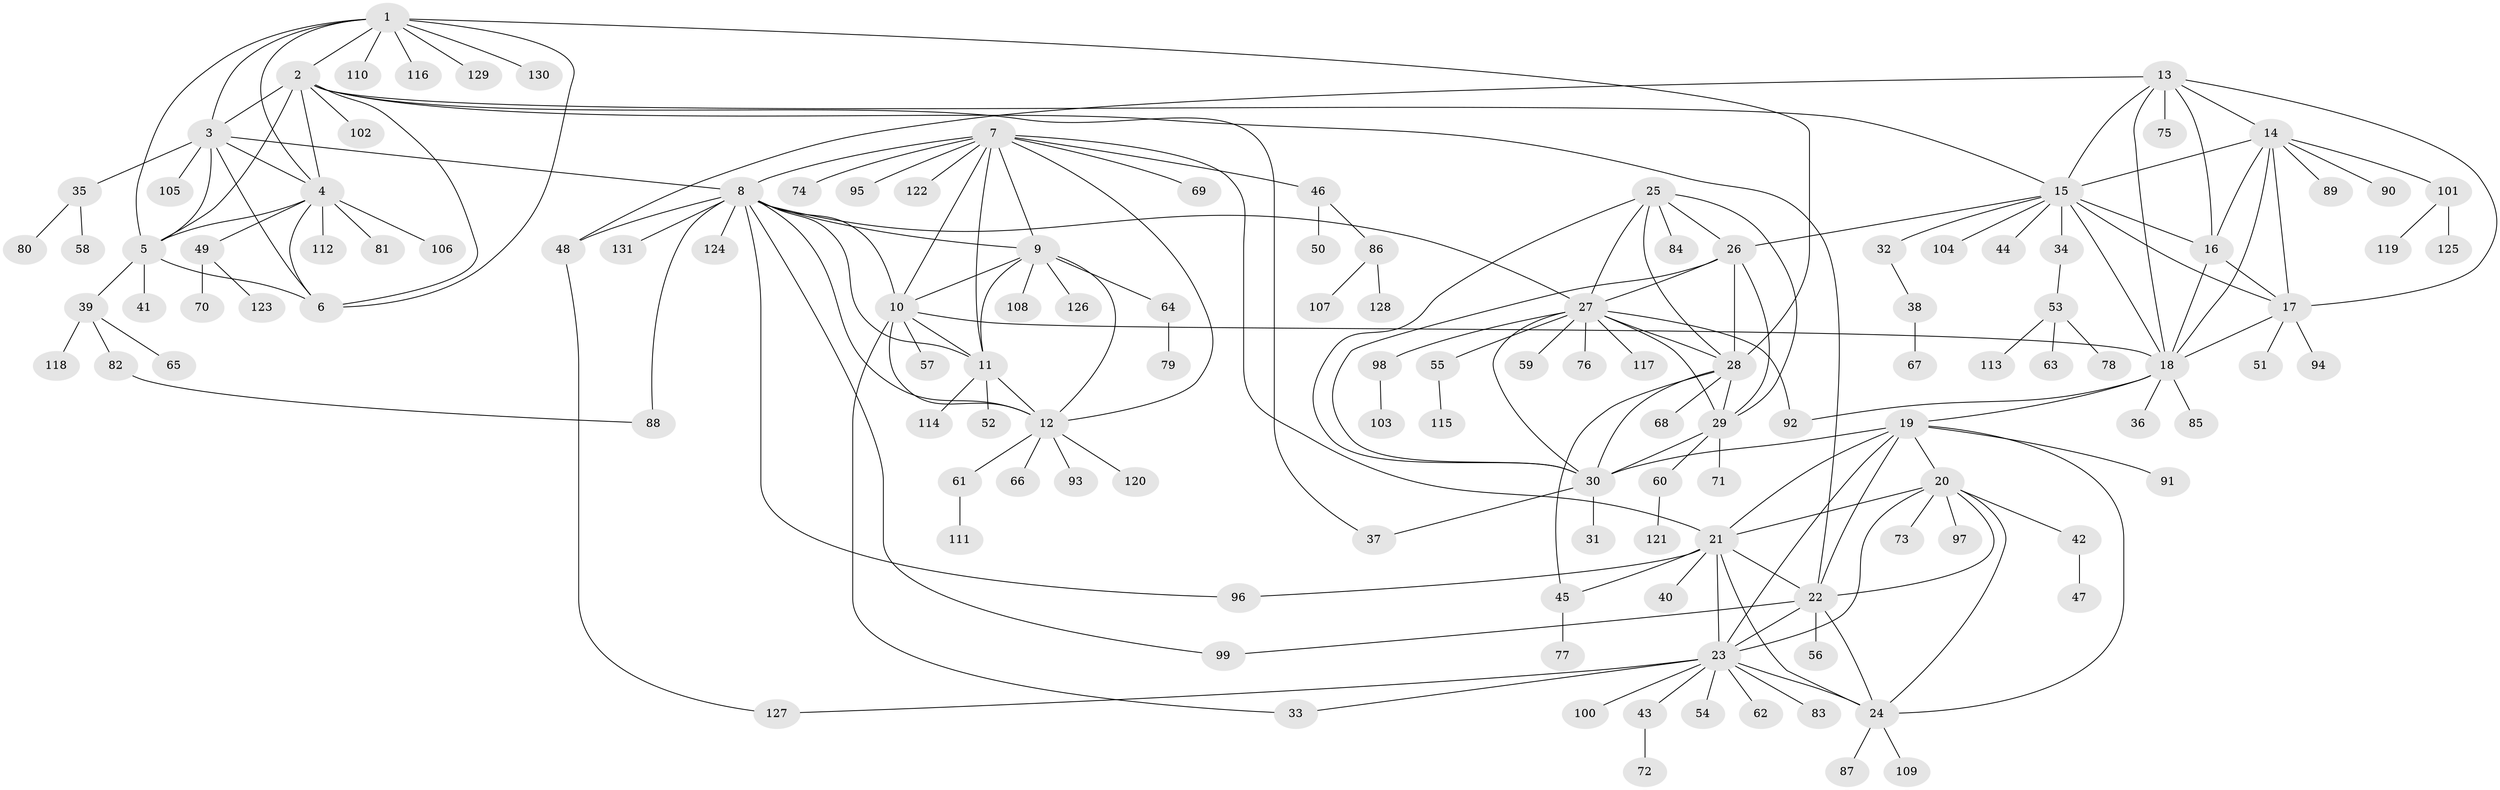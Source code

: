 // coarse degree distribution, {11: 0.02912621359223301, 9: 0.02912621359223301, 4: 0.038834951456310676, 10: 0.02912621359223301, 14: 0.009708737864077669, 8: 0.019417475728155338, 16: 0.009708737864077669, 7: 0.02912621359223301, 6: 0.038834951456310676, 5: 0.02912621359223301, 2: 0.11650485436893204, 1: 0.6213592233009708}
// Generated by graph-tools (version 1.1) at 2025/24/03/03/25 07:24:17]
// undirected, 131 vertices, 195 edges
graph export_dot {
graph [start="1"]
  node [color=gray90,style=filled];
  1;
  2;
  3;
  4;
  5;
  6;
  7;
  8;
  9;
  10;
  11;
  12;
  13;
  14;
  15;
  16;
  17;
  18;
  19;
  20;
  21;
  22;
  23;
  24;
  25;
  26;
  27;
  28;
  29;
  30;
  31;
  32;
  33;
  34;
  35;
  36;
  37;
  38;
  39;
  40;
  41;
  42;
  43;
  44;
  45;
  46;
  47;
  48;
  49;
  50;
  51;
  52;
  53;
  54;
  55;
  56;
  57;
  58;
  59;
  60;
  61;
  62;
  63;
  64;
  65;
  66;
  67;
  68;
  69;
  70;
  71;
  72;
  73;
  74;
  75;
  76;
  77;
  78;
  79;
  80;
  81;
  82;
  83;
  84;
  85;
  86;
  87;
  88;
  89;
  90;
  91;
  92;
  93;
  94;
  95;
  96;
  97;
  98;
  99;
  100;
  101;
  102;
  103;
  104;
  105;
  106;
  107;
  108;
  109;
  110;
  111;
  112;
  113;
  114;
  115;
  116;
  117;
  118;
  119;
  120;
  121;
  122;
  123;
  124;
  125;
  126;
  127;
  128;
  129;
  130;
  131;
  1 -- 2;
  1 -- 3;
  1 -- 4;
  1 -- 5;
  1 -- 6;
  1 -- 28;
  1 -- 110;
  1 -- 116;
  1 -- 129;
  1 -- 130;
  2 -- 3;
  2 -- 4;
  2 -- 5;
  2 -- 6;
  2 -- 15;
  2 -- 22;
  2 -- 37;
  2 -- 102;
  3 -- 4;
  3 -- 5;
  3 -- 6;
  3 -- 8;
  3 -- 35;
  3 -- 105;
  4 -- 5;
  4 -- 6;
  4 -- 49;
  4 -- 81;
  4 -- 106;
  4 -- 112;
  5 -- 6;
  5 -- 39;
  5 -- 41;
  7 -- 8;
  7 -- 9;
  7 -- 10;
  7 -- 11;
  7 -- 12;
  7 -- 21;
  7 -- 46;
  7 -- 69;
  7 -- 74;
  7 -- 95;
  7 -- 122;
  8 -- 9;
  8 -- 10;
  8 -- 11;
  8 -- 12;
  8 -- 27;
  8 -- 48;
  8 -- 88;
  8 -- 96;
  8 -- 99;
  8 -- 124;
  8 -- 131;
  9 -- 10;
  9 -- 11;
  9 -- 12;
  9 -- 64;
  9 -- 108;
  9 -- 126;
  10 -- 11;
  10 -- 12;
  10 -- 18;
  10 -- 33;
  10 -- 57;
  11 -- 12;
  11 -- 52;
  11 -- 114;
  12 -- 61;
  12 -- 66;
  12 -- 93;
  12 -- 120;
  13 -- 14;
  13 -- 15;
  13 -- 16;
  13 -- 17;
  13 -- 18;
  13 -- 48;
  13 -- 75;
  14 -- 15;
  14 -- 16;
  14 -- 17;
  14 -- 18;
  14 -- 89;
  14 -- 90;
  14 -- 101;
  15 -- 16;
  15 -- 17;
  15 -- 18;
  15 -- 26;
  15 -- 32;
  15 -- 34;
  15 -- 44;
  15 -- 104;
  16 -- 17;
  16 -- 18;
  17 -- 18;
  17 -- 51;
  17 -- 94;
  18 -- 19;
  18 -- 36;
  18 -- 85;
  18 -- 92;
  19 -- 20;
  19 -- 21;
  19 -- 22;
  19 -- 23;
  19 -- 24;
  19 -- 30;
  19 -- 91;
  20 -- 21;
  20 -- 22;
  20 -- 23;
  20 -- 24;
  20 -- 42;
  20 -- 73;
  20 -- 97;
  21 -- 22;
  21 -- 23;
  21 -- 24;
  21 -- 40;
  21 -- 45;
  21 -- 96;
  22 -- 23;
  22 -- 24;
  22 -- 56;
  22 -- 99;
  23 -- 24;
  23 -- 33;
  23 -- 43;
  23 -- 54;
  23 -- 62;
  23 -- 83;
  23 -- 100;
  23 -- 127;
  24 -- 87;
  24 -- 109;
  25 -- 26;
  25 -- 27;
  25 -- 28;
  25 -- 29;
  25 -- 30;
  25 -- 84;
  26 -- 27;
  26 -- 28;
  26 -- 29;
  26 -- 30;
  27 -- 28;
  27 -- 29;
  27 -- 30;
  27 -- 55;
  27 -- 59;
  27 -- 76;
  27 -- 92;
  27 -- 98;
  27 -- 117;
  28 -- 29;
  28 -- 30;
  28 -- 45;
  28 -- 68;
  29 -- 30;
  29 -- 60;
  29 -- 71;
  30 -- 31;
  30 -- 37;
  32 -- 38;
  34 -- 53;
  35 -- 58;
  35 -- 80;
  38 -- 67;
  39 -- 65;
  39 -- 82;
  39 -- 118;
  42 -- 47;
  43 -- 72;
  45 -- 77;
  46 -- 50;
  46 -- 86;
  48 -- 127;
  49 -- 70;
  49 -- 123;
  53 -- 63;
  53 -- 78;
  53 -- 113;
  55 -- 115;
  60 -- 121;
  61 -- 111;
  64 -- 79;
  82 -- 88;
  86 -- 107;
  86 -- 128;
  98 -- 103;
  101 -- 119;
  101 -- 125;
}
